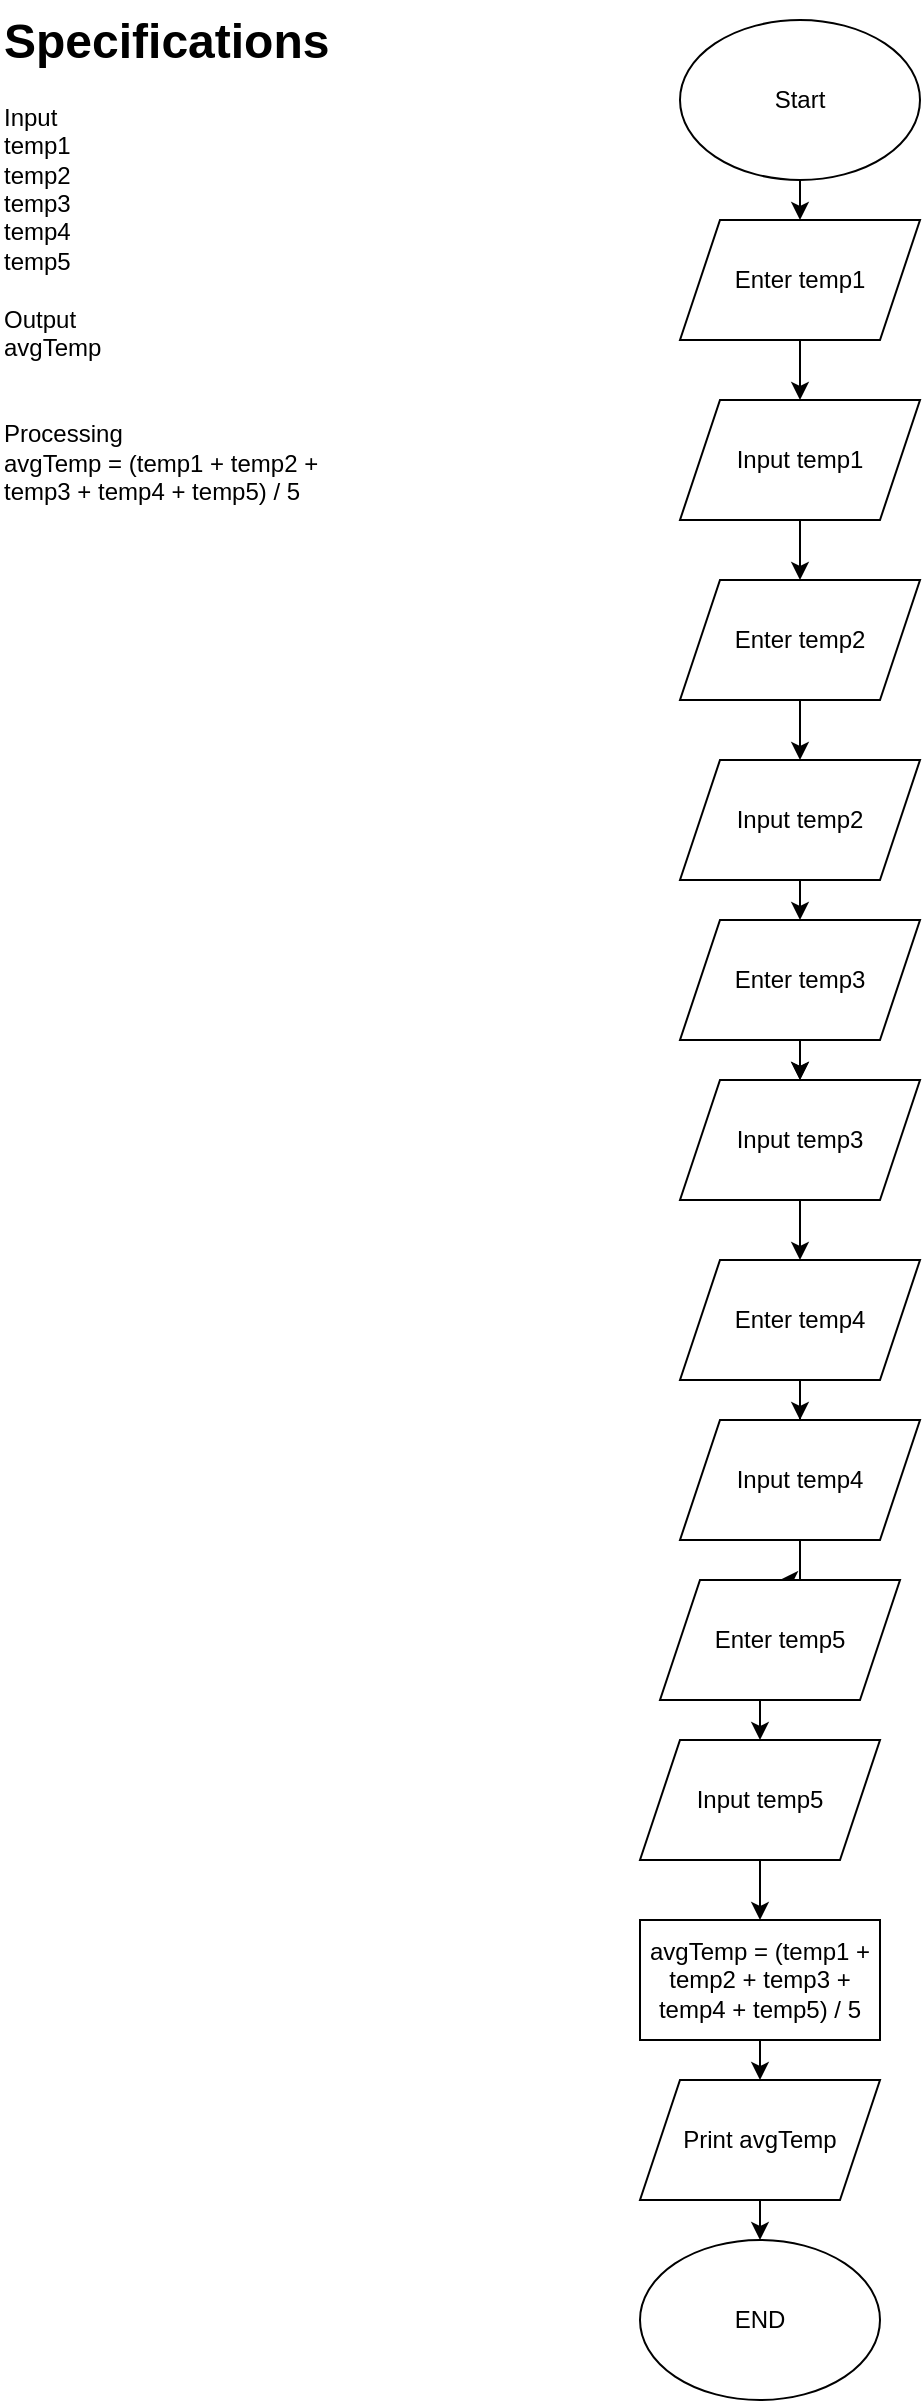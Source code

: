 <mxfile version="24.7.17" pages="10">
  <diagram name="Question2" id="AnE8G8eUU-XdKenfzzXU">
    <mxGraphModel dx="1050" dy="621" grid="1" gridSize="10" guides="1" tooltips="1" connect="1" arrows="1" fold="1" page="1" pageScale="1" pageWidth="850" pageHeight="1100" math="0" shadow="0">
      <root>
        <mxCell id="0" />
        <mxCell id="1" parent="0" />
        <mxCell id="1ZUeBbmwGA0a7XSacBO6-16" style="edgeStyle=orthogonalEdgeStyle;rounded=0;orthogonalLoop=1;jettySize=auto;html=1;exitX=0.5;exitY=1;exitDx=0;exitDy=0;entryX=0.5;entryY=0;entryDx=0;entryDy=0;" parent="1" source="1ZUeBbmwGA0a7XSacBO6-1" target="1ZUeBbmwGA0a7XSacBO6-2" edge="1">
          <mxGeometry relative="1" as="geometry" />
        </mxCell>
        <mxCell id="1ZUeBbmwGA0a7XSacBO6-1" value="Start" style="ellipse;whiteSpace=wrap;html=1;" parent="1" vertex="1">
          <mxGeometry x="340" y="10" width="120" height="80" as="geometry" />
        </mxCell>
        <mxCell id="1ZUeBbmwGA0a7XSacBO6-17" style="edgeStyle=orthogonalEdgeStyle;rounded=0;orthogonalLoop=1;jettySize=auto;html=1;exitX=0.5;exitY=1;exitDx=0;exitDy=0;entryX=0.5;entryY=0;entryDx=0;entryDy=0;" parent="1" source="1ZUeBbmwGA0a7XSacBO6-2" target="1ZUeBbmwGA0a7XSacBO6-3" edge="1">
          <mxGeometry relative="1" as="geometry" />
        </mxCell>
        <mxCell id="1ZUeBbmwGA0a7XSacBO6-2" value="Enter temp1" style="shape=parallelogram;perimeter=parallelogramPerimeter;whiteSpace=wrap;html=1;fixedSize=1;" parent="1" vertex="1">
          <mxGeometry x="340" y="110" width="120" height="60" as="geometry" />
        </mxCell>
        <mxCell id="1ZUeBbmwGA0a7XSacBO6-18" style="edgeStyle=orthogonalEdgeStyle;rounded=0;orthogonalLoop=1;jettySize=auto;html=1;exitX=0.5;exitY=1;exitDx=0;exitDy=0;entryX=0.5;entryY=0;entryDx=0;entryDy=0;" parent="1" source="1ZUeBbmwGA0a7XSacBO6-3" target="1ZUeBbmwGA0a7XSacBO6-4" edge="1">
          <mxGeometry relative="1" as="geometry" />
        </mxCell>
        <mxCell id="1ZUeBbmwGA0a7XSacBO6-3" value="Input temp1" style="shape=parallelogram;perimeter=parallelogramPerimeter;whiteSpace=wrap;html=1;fixedSize=1;" parent="1" vertex="1">
          <mxGeometry x="340" y="200" width="120" height="60" as="geometry" />
        </mxCell>
        <mxCell id="1ZUeBbmwGA0a7XSacBO6-19" style="edgeStyle=orthogonalEdgeStyle;rounded=0;orthogonalLoop=1;jettySize=auto;html=1;exitX=0.5;exitY=1;exitDx=0;exitDy=0;entryX=0.5;entryY=0;entryDx=0;entryDy=0;" parent="1" source="1ZUeBbmwGA0a7XSacBO6-4" target="1ZUeBbmwGA0a7XSacBO6-6" edge="1">
          <mxGeometry relative="1" as="geometry" />
        </mxCell>
        <mxCell id="1ZUeBbmwGA0a7XSacBO6-4" value="Enter temp2" style="shape=parallelogram;perimeter=parallelogramPerimeter;whiteSpace=wrap;html=1;fixedSize=1;" parent="1" vertex="1">
          <mxGeometry x="340" y="290" width="120" height="60" as="geometry" />
        </mxCell>
        <mxCell id="1ZUeBbmwGA0a7XSacBO6-20" style="edgeStyle=orthogonalEdgeStyle;rounded=0;orthogonalLoop=1;jettySize=auto;html=1;exitX=0.5;exitY=1;exitDx=0;exitDy=0;entryX=0.5;entryY=0;entryDx=0;entryDy=0;" parent="1" source="1ZUeBbmwGA0a7XSacBO6-6" target="1ZUeBbmwGA0a7XSacBO6-7" edge="1">
          <mxGeometry relative="1" as="geometry" />
        </mxCell>
        <mxCell id="1ZUeBbmwGA0a7XSacBO6-6" value="Input temp2" style="shape=parallelogram;perimeter=parallelogramPerimeter;whiteSpace=wrap;html=1;fixedSize=1;" parent="1" vertex="1">
          <mxGeometry x="340" y="380" width="120" height="60" as="geometry" />
        </mxCell>
        <mxCell id="1ZUeBbmwGA0a7XSacBO6-21" style="edgeStyle=orthogonalEdgeStyle;rounded=0;orthogonalLoop=1;jettySize=auto;html=1;exitX=0.5;exitY=1;exitDx=0;exitDy=0;entryX=0.5;entryY=0;entryDx=0;entryDy=0;" parent="1" source="1ZUeBbmwGA0a7XSacBO6-7" target="1ZUeBbmwGA0a7XSacBO6-8" edge="1">
          <mxGeometry relative="1" as="geometry" />
        </mxCell>
        <mxCell id="1ZUeBbmwGA0a7XSacBO6-22" style="edgeStyle=orthogonalEdgeStyle;rounded=0;orthogonalLoop=1;jettySize=auto;html=1;exitX=0.5;exitY=1;exitDx=0;exitDy=0;entryX=0.5;entryY=0;entryDx=0;entryDy=0;" parent="1" source="1ZUeBbmwGA0a7XSacBO6-7" target="1ZUeBbmwGA0a7XSacBO6-8" edge="1">
          <mxGeometry relative="1" as="geometry" />
        </mxCell>
        <mxCell id="1ZUeBbmwGA0a7XSacBO6-7" value="Enter temp3" style="shape=parallelogram;perimeter=parallelogramPerimeter;whiteSpace=wrap;html=1;fixedSize=1;" parent="1" vertex="1">
          <mxGeometry x="340" y="460" width="120" height="60" as="geometry" />
        </mxCell>
        <mxCell id="1ZUeBbmwGA0a7XSacBO6-23" style="edgeStyle=orthogonalEdgeStyle;rounded=0;orthogonalLoop=1;jettySize=auto;html=1;exitX=0.5;exitY=1;exitDx=0;exitDy=0;entryX=0.5;entryY=0;entryDx=0;entryDy=0;" parent="1" source="1ZUeBbmwGA0a7XSacBO6-8" target="1ZUeBbmwGA0a7XSacBO6-9" edge="1">
          <mxGeometry relative="1" as="geometry" />
        </mxCell>
        <mxCell id="1ZUeBbmwGA0a7XSacBO6-8" value="Input temp3&lt;span style=&quot;color: rgba(0, 0, 0, 0); font-family: monospace; font-size: 0px; text-align: start; text-wrap: nowrap;&quot;&gt;%3CmxGraphModel%3E%3Croot%3E%3CmxCell%20id%3D%220%22%2F%3E%3CmxCell%20id%3D%221%22%20parent%3D%220%22%2F%3E%3CmxCell%20id%3D%222%22%20value%3D%22Enter%20temp2%22%20style%3D%22shape%3Dparallelogram%3Bperimeter%3DparallelogramPerimeter%3BwhiteSpace%3Dwrap%3Bhtml%3D1%3BfixedSize%3D1%3B%22%20vertex%3D%221%22%20parent%3D%221%22%3E%3CmxGeometry%20x%3D%22360%22%20y%3D%22300%22%20width%3D%22120%22%20height%3D%2260%22%20as%3D%22geometry%22%2F%3E%3C%2FmxCell%3E%3C%2Froot%3E%3C%2FmxGraphModel%3E&lt;/span&gt;" style="shape=parallelogram;perimeter=parallelogramPerimeter;whiteSpace=wrap;html=1;fixedSize=1;" parent="1" vertex="1">
          <mxGeometry x="340" y="540" width="120" height="60" as="geometry" />
        </mxCell>
        <mxCell id="1ZUeBbmwGA0a7XSacBO6-24" style="edgeStyle=orthogonalEdgeStyle;rounded=0;orthogonalLoop=1;jettySize=auto;html=1;exitX=0.5;exitY=1;exitDx=0;exitDy=0;" parent="1" source="1ZUeBbmwGA0a7XSacBO6-9" target="1ZUeBbmwGA0a7XSacBO6-10" edge="1">
          <mxGeometry relative="1" as="geometry" />
        </mxCell>
        <mxCell id="1ZUeBbmwGA0a7XSacBO6-9" value="Enter temp4&lt;span style=&quot;color: rgba(0, 0, 0, 0); font-family: monospace; font-size: 0px; text-align: start; text-wrap: nowrap;&quot;&gt;%3CmxGraphModel%3E%3Croot%3E%3CmxCell%20id%3D%220%22%2F%3E%3CmxCell%20id%3D%221%22%20parent%3D%220%22%2F%3E%3CmxCell%20id%3D%222%22%20value%3D%22Enter%20temp2%22%20style%3D%22shape%3Dparallelogram%3Bperimeter%3DparallelogramPerimeter%3BwhiteSpace%3Dwrap%3Bhtml%3D1%3BfixedSize%3D1%3B%22%20vertex%3D%221%22%20parent%3D%221%22%3E%3CmxGeometry%20x%3D%22360%22%20y%3D%22300%22%20width%3D%22120%22%20height%3D%2260%22%20as%3D%22geometry%22%2F%3E%3C%2FmxCell%3E%3C%2Froot%3E%3C%2FmxGraphModel%3E&lt;/span&gt;" style="shape=parallelogram;perimeter=parallelogramPerimeter;whiteSpace=wrap;html=1;fixedSize=1;" parent="1" vertex="1">
          <mxGeometry x="340" y="630" width="120" height="60" as="geometry" />
        </mxCell>
        <mxCell id="1ZUeBbmwGA0a7XSacBO6-25" style="edgeStyle=orthogonalEdgeStyle;rounded=0;orthogonalLoop=1;jettySize=auto;html=1;exitX=0.5;exitY=1;exitDx=0;exitDy=0;" parent="1" source="1ZUeBbmwGA0a7XSacBO6-10" target="1ZUeBbmwGA0a7XSacBO6-11" edge="1">
          <mxGeometry relative="1" as="geometry" />
        </mxCell>
        <mxCell id="1ZUeBbmwGA0a7XSacBO6-10" value="Input temp4" style="shape=parallelogram;perimeter=parallelogramPerimeter;whiteSpace=wrap;html=1;fixedSize=1;" parent="1" vertex="1">
          <mxGeometry x="340" y="710" width="120" height="60" as="geometry" />
        </mxCell>
        <mxCell id="1ZUeBbmwGA0a7XSacBO6-26" style="edgeStyle=orthogonalEdgeStyle;rounded=0;orthogonalLoop=1;jettySize=auto;html=1;exitX=0.5;exitY=1;exitDx=0;exitDy=0;entryX=0.5;entryY=0;entryDx=0;entryDy=0;" parent="1" source="1ZUeBbmwGA0a7XSacBO6-11" target="1ZUeBbmwGA0a7XSacBO6-12" edge="1">
          <mxGeometry relative="1" as="geometry" />
        </mxCell>
        <mxCell id="1ZUeBbmwGA0a7XSacBO6-11" value="Enter temp5" style="shape=parallelogram;perimeter=parallelogramPerimeter;whiteSpace=wrap;html=1;fixedSize=1;" parent="1" vertex="1">
          <mxGeometry x="330" y="790" width="120" height="60" as="geometry" />
        </mxCell>
        <mxCell id="1ZUeBbmwGA0a7XSacBO6-27" style="edgeStyle=orthogonalEdgeStyle;rounded=0;orthogonalLoop=1;jettySize=auto;html=1;exitX=0.5;exitY=1;exitDx=0;exitDy=0;entryX=0.5;entryY=0;entryDx=0;entryDy=0;" parent="1" source="1ZUeBbmwGA0a7XSacBO6-12" target="1ZUeBbmwGA0a7XSacBO6-13" edge="1">
          <mxGeometry relative="1" as="geometry" />
        </mxCell>
        <mxCell id="1ZUeBbmwGA0a7XSacBO6-12" value="Input temp5" style="shape=parallelogram;perimeter=parallelogramPerimeter;whiteSpace=wrap;html=1;fixedSize=1;" parent="1" vertex="1">
          <mxGeometry x="320" y="870" width="120" height="60" as="geometry" />
        </mxCell>
        <mxCell id="1ZUeBbmwGA0a7XSacBO6-28" style="edgeStyle=orthogonalEdgeStyle;rounded=0;orthogonalLoop=1;jettySize=auto;html=1;exitX=0.5;exitY=1;exitDx=0;exitDy=0;entryX=0.5;entryY=0;entryDx=0;entryDy=0;" parent="1" source="1ZUeBbmwGA0a7XSacBO6-13" target="1ZUeBbmwGA0a7XSacBO6-14" edge="1">
          <mxGeometry relative="1" as="geometry" />
        </mxCell>
        <mxCell id="1ZUeBbmwGA0a7XSacBO6-13" value="avgTemp = (temp1 + temp2 + temp3 + temp4 + temp5) / 5" style="rounded=0;whiteSpace=wrap;html=1;" parent="1" vertex="1">
          <mxGeometry x="320" y="960" width="120" height="60" as="geometry" />
        </mxCell>
        <mxCell id="1ZUeBbmwGA0a7XSacBO6-29" style="edgeStyle=orthogonalEdgeStyle;rounded=0;orthogonalLoop=1;jettySize=auto;html=1;exitX=0.5;exitY=1;exitDx=0;exitDy=0;entryX=0.5;entryY=0;entryDx=0;entryDy=0;" parent="1" source="1ZUeBbmwGA0a7XSacBO6-14" target="1ZUeBbmwGA0a7XSacBO6-15" edge="1">
          <mxGeometry relative="1" as="geometry" />
        </mxCell>
        <mxCell id="1ZUeBbmwGA0a7XSacBO6-14" value="Print avgTemp" style="shape=parallelogram;perimeter=parallelogramPerimeter;whiteSpace=wrap;html=1;fixedSize=1;" parent="1" vertex="1">
          <mxGeometry x="320" y="1040" width="120" height="60" as="geometry" />
        </mxCell>
        <mxCell id="1ZUeBbmwGA0a7XSacBO6-15" value="END" style="ellipse;whiteSpace=wrap;html=1;" parent="1" vertex="1">
          <mxGeometry x="320" y="1120" width="120" height="80" as="geometry" />
        </mxCell>
        <mxCell id="rZqnfLWN_-1psG4paxYd-1" value="&lt;h1 style=&quot;margin-top: 0px;&quot;&gt;Specifications&lt;/h1&gt;&lt;div&gt;Input&lt;/div&gt;&lt;div&gt;temp1&lt;/div&gt;&lt;div&gt;temp2&lt;/div&gt;&lt;div&gt;temp3&lt;/div&gt;&lt;div&gt;temp4&lt;/div&gt;&lt;div&gt;temp5&lt;/div&gt;&lt;div&gt;&lt;br&gt;&lt;/div&gt;&lt;div&gt;Output&lt;/div&gt;&lt;div&gt;avgTemp&lt;/div&gt;&lt;div&gt;&lt;br&gt;&lt;/div&gt;&lt;div&gt;&lt;br&gt;&lt;/div&gt;&lt;div&gt;Processing&lt;br&gt;avgTemp = (temp1 + temp2 + temp3 + temp4 + temp5) / 5&lt;/div&gt;" style="text;html=1;whiteSpace=wrap;overflow=hidden;rounded=0;" vertex="1" parent="1">
          <mxGeometry width="180" height="320" as="geometry" />
        </mxCell>
      </root>
    </mxGraphModel>
  </diagram>
  <diagram id="xqRl28BP_VLj-9xdfFwU" name="Question3">
    <mxGraphModel dx="1050" dy="621" grid="1" gridSize="10" guides="1" tooltips="1" connect="1" arrows="1" fold="1" page="1" pageScale="1" pageWidth="850" pageHeight="1100" math="0" shadow="0">
      <root>
        <mxCell id="0" />
        <mxCell id="1" parent="0" />
        <mxCell id="GYdJrJmw5ONlGdl-YScG-1" value="&lt;h1 style=&quot;margin-top: 0px;&quot;&gt;Specifications&lt;/h1&gt;&lt;div&gt;&lt;br&gt;&lt;/div&gt;&lt;div&gt;Input&lt;/div&gt;&lt;div&gt;length&lt;/div&gt;&lt;div&gt;&lt;br&gt;&lt;/div&gt;&lt;div&gt;Output&lt;/div&gt;&lt;div&gt;perimeter&lt;/div&gt;&lt;div&gt;&lt;br&gt;&lt;/div&gt;&lt;div&gt;Processing&lt;br&gt;perimeter = length * 4&lt;/div&gt;" style="text;html=1;whiteSpace=wrap;overflow=hidden;rounded=0;" vertex="1" parent="1">
          <mxGeometry width="180" height="440" as="geometry" />
        </mxCell>
        <mxCell id="GYdJrJmw5ONlGdl-YScG-5" value="" style="edgeStyle=orthogonalEdgeStyle;rounded=0;orthogonalLoop=1;jettySize=auto;html=1;" edge="1" parent="1" source="GYdJrJmw5ONlGdl-YScG-2" target="GYdJrJmw5ONlGdl-YScG-3">
          <mxGeometry relative="1" as="geometry" />
        </mxCell>
        <mxCell id="GYdJrJmw5ONlGdl-YScG-2" value="Start" style="ellipse;whiteSpace=wrap;html=1;" vertex="1" parent="1">
          <mxGeometry x="365" y="20" width="120" height="80" as="geometry" />
        </mxCell>
        <mxCell id="GYdJrJmw5ONlGdl-YScG-6" value="" style="edgeStyle=orthogonalEdgeStyle;rounded=0;orthogonalLoop=1;jettySize=auto;html=1;" edge="1" parent="1" source="GYdJrJmw5ONlGdl-YScG-3" target="GYdJrJmw5ONlGdl-YScG-4">
          <mxGeometry relative="1" as="geometry" />
        </mxCell>
        <mxCell id="GYdJrJmw5ONlGdl-YScG-3" value="Enter length" style="shape=parallelogram;perimeter=parallelogramPerimeter;whiteSpace=wrap;html=1;fixedSize=1;" vertex="1" parent="1">
          <mxGeometry x="365" y="130" width="120" height="60" as="geometry" />
        </mxCell>
        <mxCell id="GYdJrJmw5ONlGdl-YScG-8" value="" style="edgeStyle=orthogonalEdgeStyle;rounded=0;orthogonalLoop=1;jettySize=auto;html=1;" edge="1" parent="1" source="GYdJrJmw5ONlGdl-YScG-4" target="GYdJrJmw5ONlGdl-YScG-7">
          <mxGeometry relative="1" as="geometry" />
        </mxCell>
        <mxCell id="GYdJrJmw5ONlGdl-YScG-4" value="Input length" style="shape=parallelogram;perimeter=parallelogramPerimeter;whiteSpace=wrap;html=1;fixedSize=1;" vertex="1" parent="1">
          <mxGeometry x="365" y="230" width="120" height="60" as="geometry" />
        </mxCell>
        <mxCell id="GYdJrJmw5ONlGdl-YScG-10" value="" style="edgeStyle=orthogonalEdgeStyle;rounded=0;orthogonalLoop=1;jettySize=auto;html=1;" edge="1" parent="1" source="GYdJrJmw5ONlGdl-YScG-7" target="GYdJrJmw5ONlGdl-YScG-9">
          <mxGeometry relative="1" as="geometry" />
        </mxCell>
        <mxCell id="GYdJrJmw5ONlGdl-YScG-7" value="perimeter = length * 4" style="whiteSpace=wrap;html=1;" vertex="1" parent="1">
          <mxGeometry x="365" y="370" width="120" height="60" as="geometry" />
        </mxCell>
        <mxCell id="GYdJrJmw5ONlGdl-YScG-12" value="" style="edgeStyle=orthogonalEdgeStyle;rounded=0;orthogonalLoop=1;jettySize=auto;html=1;" edge="1" parent="1" source="GYdJrJmw5ONlGdl-YScG-9" target="GYdJrJmw5ONlGdl-YScG-11">
          <mxGeometry relative="1" as="geometry" />
        </mxCell>
        <mxCell id="GYdJrJmw5ONlGdl-YScG-9" value="print perimeter" style="shape=parallelogram;perimeter=parallelogramPerimeter;whiteSpace=wrap;html=1;fixedSize=1;" vertex="1" parent="1">
          <mxGeometry x="365" y="510" width="120" height="60" as="geometry" />
        </mxCell>
        <mxCell id="GYdJrJmw5ONlGdl-YScG-11" value="Ened" style="ellipse;whiteSpace=wrap;html=1;" vertex="1" parent="1">
          <mxGeometry x="385" y="640" width="80" height="80" as="geometry" />
        </mxCell>
      </root>
    </mxGraphModel>
  </diagram>
  <diagram id="A_J3nL0SBQJneslbPo52" name="Question4">
    <mxGraphModel dx="1050" dy="621" grid="1" gridSize="10" guides="1" tooltips="1" connect="1" arrows="1" fold="1" page="1" pageScale="1" pageWidth="850" pageHeight="1100" math="0" shadow="0">
      <root>
        <mxCell id="0" />
        <mxCell id="1" parent="0" />
        <mxCell id="J_j_11aGCkCb3VDNEcLE-1" value="&lt;h1 style=&quot;margin-top: 0px;&quot;&gt;Specifications&lt;/h1&gt;&lt;div&gt;&lt;br&gt;&lt;/div&gt;&lt;div&gt;Input&lt;/div&gt;&lt;div&gt;length&lt;/div&gt;&lt;div&gt;width&lt;/div&gt;&lt;div&gt;&lt;br&gt;&lt;/div&gt;&lt;div&gt;Output&lt;/div&gt;&lt;div&gt;area&lt;/div&gt;&lt;div&gt;&lt;br&gt;&lt;/div&gt;&lt;div&gt;Processing&lt;/div&gt;&lt;div&gt;area = length * width&lt;/div&gt;" style="text;html=1;whiteSpace=wrap;overflow=hidden;rounded=0;" vertex="1" parent="1">
          <mxGeometry width="180" height="270" as="geometry" />
        </mxCell>
        <mxCell id="J_j_11aGCkCb3VDNEcLE-5" value="" style="edgeStyle=orthogonalEdgeStyle;rounded=0;orthogonalLoop=1;jettySize=auto;html=1;" edge="1" parent="1" source="J_j_11aGCkCb3VDNEcLE-3" target="J_j_11aGCkCb3VDNEcLE-4">
          <mxGeometry relative="1" as="geometry" />
        </mxCell>
        <mxCell id="J_j_11aGCkCb3VDNEcLE-3" value="Start" style="ellipse;whiteSpace=wrap;html=1;" vertex="1" parent="1">
          <mxGeometry x="365" width="120" height="80" as="geometry" />
        </mxCell>
        <mxCell id="J_j_11aGCkCb3VDNEcLE-7" value="" style="edgeStyle=orthogonalEdgeStyle;rounded=0;orthogonalLoop=1;jettySize=auto;html=1;" edge="1" parent="1" source="J_j_11aGCkCb3VDNEcLE-4" target="J_j_11aGCkCb3VDNEcLE-6">
          <mxGeometry relative="1" as="geometry" />
        </mxCell>
        <mxCell id="J_j_11aGCkCb3VDNEcLE-4" value="Enter length" style="shape=parallelogram;perimeter=parallelogramPerimeter;whiteSpace=wrap;html=1;fixedSize=1;" vertex="1" parent="1">
          <mxGeometry x="365" y="170" width="120" height="60" as="geometry" />
        </mxCell>
        <mxCell id="J_j_11aGCkCb3VDNEcLE-9" value="" style="edgeStyle=orthogonalEdgeStyle;rounded=0;orthogonalLoop=1;jettySize=auto;html=1;" edge="1" parent="1" source="J_j_11aGCkCb3VDNEcLE-6" target="J_j_11aGCkCb3VDNEcLE-8">
          <mxGeometry relative="1" as="geometry" />
        </mxCell>
        <mxCell id="J_j_11aGCkCb3VDNEcLE-6" value="Input length" style="shape=parallelogram;perimeter=parallelogramPerimeter;whiteSpace=wrap;html=1;fixedSize=1;" vertex="1" parent="1">
          <mxGeometry x="365" y="310" width="120" height="60" as="geometry" />
        </mxCell>
        <mxCell id="J_j_11aGCkCb3VDNEcLE-11" value="" style="edgeStyle=orthogonalEdgeStyle;rounded=0;orthogonalLoop=1;jettySize=auto;html=1;" edge="1" parent="1" source="J_j_11aGCkCb3VDNEcLE-8" target="J_j_11aGCkCb3VDNEcLE-10">
          <mxGeometry relative="1" as="geometry" />
        </mxCell>
        <mxCell id="J_j_11aGCkCb3VDNEcLE-8" value="Enter width" style="shape=parallelogram;perimeter=parallelogramPerimeter;whiteSpace=wrap;html=1;fixedSize=1;" vertex="1" parent="1">
          <mxGeometry x="365" y="450" width="120" height="60" as="geometry" />
        </mxCell>
        <mxCell id="J_j_11aGCkCb3VDNEcLE-13" value="" style="edgeStyle=orthogonalEdgeStyle;rounded=0;orthogonalLoop=1;jettySize=auto;html=1;" edge="1" parent="1" source="J_j_11aGCkCb3VDNEcLE-10">
          <mxGeometry relative="1" as="geometry">
            <mxPoint x="425" y="730" as="targetPoint" />
          </mxGeometry>
        </mxCell>
        <mxCell id="J_j_11aGCkCb3VDNEcLE-10" value="Input width" style="shape=parallelogram;perimeter=parallelogramPerimeter;whiteSpace=wrap;html=1;fixedSize=1;" vertex="1" parent="1">
          <mxGeometry x="365" y="590" width="120" height="60" as="geometry" />
        </mxCell>
        <mxCell id="J_j_11aGCkCb3VDNEcLE-18" value="" style="edgeStyle=orthogonalEdgeStyle;rounded=0;orthogonalLoop=1;jettySize=auto;html=1;" edge="1" parent="1" source="J_j_11aGCkCb3VDNEcLE-16" target="J_j_11aGCkCb3VDNEcLE-17">
          <mxGeometry relative="1" as="geometry" />
        </mxCell>
        <mxCell id="J_j_11aGCkCb3VDNEcLE-20" style="edgeStyle=orthogonalEdgeStyle;rounded=0;orthogonalLoop=1;jettySize=auto;html=1;exitX=0.5;exitY=1;exitDx=0;exitDy=0;entryX=0.5;entryY=0;entryDx=0;entryDy=0;" edge="1" parent="1" source="J_j_11aGCkCb3VDNEcLE-16" target="J_j_11aGCkCb3VDNEcLE-19">
          <mxGeometry relative="1" as="geometry" />
        </mxCell>
        <mxCell id="J_j_11aGCkCb3VDNEcLE-16" value="area = length * width" style="rounded=0;whiteSpace=wrap;html=1;" vertex="1" parent="1">
          <mxGeometry x="365" y="730" width="120" height="60" as="geometry" />
        </mxCell>
        <mxCell id="J_j_11aGCkCb3VDNEcLE-17" value="End" style="ellipse;whiteSpace=wrap;html=1;" vertex="1" parent="1">
          <mxGeometry x="365" y="950" width="120" height="80" as="geometry" />
        </mxCell>
        <mxCell id="J_j_11aGCkCb3VDNEcLE-21" style="edgeStyle=orthogonalEdgeStyle;rounded=0;orthogonalLoop=1;jettySize=auto;html=1;exitX=0.5;exitY=1;exitDx=0;exitDy=0;entryX=0.5;entryY=0;entryDx=0;entryDy=0;" edge="1" parent="1" source="J_j_11aGCkCb3VDNEcLE-19" target="J_j_11aGCkCb3VDNEcLE-17">
          <mxGeometry relative="1" as="geometry" />
        </mxCell>
        <mxCell id="J_j_11aGCkCb3VDNEcLE-19" value="Print area" style="rounded=0;whiteSpace=wrap;html=1;" vertex="1" parent="1">
          <mxGeometry x="365" y="840" width="120" height="60" as="geometry" />
        </mxCell>
      </root>
    </mxGraphModel>
  </diagram>
  <diagram id="C8DNkLA0CwUfF9w2V8lJ" name="Question5">
    <mxGraphModel dx="1050" dy="621" grid="1" gridSize="10" guides="1" tooltips="1" connect="1" arrows="1" fold="1" page="1" pageScale="1" pageWidth="850" pageHeight="1100" math="0" shadow="0">
      <root>
        <mxCell id="0" />
        <mxCell id="1" parent="0" />
        <mxCell id="Rb9PKgh6zNUinCH25YNq-1" value="&lt;h1 style=&quot;margin-top: 0px;&quot;&gt;Specifications&lt;/h1&gt;&lt;div&gt;&lt;br&gt;&lt;/div&gt;&lt;div&gt;Inputs&lt;br&gt;hours&lt;/div&gt;&lt;div&gt;&lt;br&gt;&lt;/div&gt;&lt;div&gt;Output&lt;/div&gt;&lt;div&gt;calories&lt;/div&gt;&lt;div&gt;&lt;br&gt;&lt;/div&gt;&lt;div&gt;Processing&lt;/div&gt;&lt;div&gt;calories = hours * 350&lt;/div&gt;" style="text;html=1;whiteSpace=wrap;overflow=hidden;rounded=0;" vertex="1" parent="1">
          <mxGeometry width="180" height="340" as="geometry" />
        </mxCell>
        <mxCell id="Rb9PKgh6zNUinCH25YNq-4" value="" style="edgeStyle=orthogonalEdgeStyle;rounded=0;orthogonalLoop=1;jettySize=auto;html=1;" edge="1" parent="1" source="Rb9PKgh6zNUinCH25YNq-2" target="Rb9PKgh6zNUinCH25YNq-3">
          <mxGeometry relative="1" as="geometry" />
        </mxCell>
        <mxCell id="Rb9PKgh6zNUinCH25YNq-2" value="Start" style="ellipse;whiteSpace=wrap;html=1;" vertex="1" parent="1">
          <mxGeometry x="365" width="120" height="80" as="geometry" />
        </mxCell>
        <mxCell id="Rb9PKgh6zNUinCH25YNq-6" value="" style="edgeStyle=orthogonalEdgeStyle;rounded=0;orthogonalLoop=1;jettySize=auto;html=1;" edge="1" parent="1" source="Rb9PKgh6zNUinCH25YNq-3" target="Rb9PKgh6zNUinCH25YNq-5">
          <mxGeometry relative="1" as="geometry" />
        </mxCell>
        <mxCell id="Rb9PKgh6zNUinCH25YNq-3" value="Enter hours" style="shape=parallelogram;perimeter=parallelogramPerimeter;whiteSpace=wrap;html=1;fixedSize=1;" vertex="1" parent="1">
          <mxGeometry x="365" y="170" width="120" height="60" as="geometry" />
        </mxCell>
        <mxCell id="Rb9PKgh6zNUinCH25YNq-8" value="" style="edgeStyle=orthogonalEdgeStyle;rounded=0;orthogonalLoop=1;jettySize=auto;html=1;" edge="1" parent="1" source="Rb9PKgh6zNUinCH25YNq-5" target="Rb9PKgh6zNUinCH25YNq-7">
          <mxGeometry relative="1" as="geometry" />
        </mxCell>
        <mxCell id="Rb9PKgh6zNUinCH25YNq-5" value="Input hours" style="shape=parallelogram;perimeter=parallelogramPerimeter;whiteSpace=wrap;html=1;fixedSize=1;" vertex="1" parent="1">
          <mxGeometry x="365" y="310" width="120" height="60" as="geometry" />
        </mxCell>
        <mxCell id="Rb9PKgh6zNUinCH25YNq-10" value="" style="edgeStyle=orthogonalEdgeStyle;rounded=0;orthogonalLoop=1;jettySize=auto;html=1;" edge="1" parent="1" source="Rb9PKgh6zNUinCH25YNq-7" target="Rb9PKgh6zNUinCH25YNq-9">
          <mxGeometry relative="1" as="geometry" />
        </mxCell>
        <mxCell id="Rb9PKgh6zNUinCH25YNq-7" value="calories = hours * 350" style="whiteSpace=wrap;html=1;" vertex="1" parent="1">
          <mxGeometry x="365" y="450" width="120" height="60" as="geometry" />
        </mxCell>
        <mxCell id="Rb9PKgh6zNUinCH25YNq-12" value="" style="edgeStyle=orthogonalEdgeStyle;rounded=0;orthogonalLoop=1;jettySize=auto;html=1;" edge="1" parent="1" source="Rb9PKgh6zNUinCH25YNq-9" target="Rb9PKgh6zNUinCH25YNq-11">
          <mxGeometry relative="1" as="geometry" />
        </mxCell>
        <mxCell id="Rb9PKgh6zNUinCH25YNq-9" value="Display calories" style="whiteSpace=wrap;html=1;" vertex="1" parent="1">
          <mxGeometry x="365" y="590" width="120" height="60" as="geometry" />
        </mxCell>
        <mxCell id="Rb9PKgh6zNUinCH25YNq-11" value="End" style="ellipse;whiteSpace=wrap;html=1;" vertex="1" parent="1">
          <mxGeometry x="365" y="720" width="120" height="80" as="geometry" />
        </mxCell>
      </root>
    </mxGraphModel>
  </diagram>
  <diagram id="pr7SQZbW709hq_XlOVPP" name="Question6">
    <mxGraphModel dx="1050" dy="621" grid="1" gridSize="10" guides="1" tooltips="1" connect="1" arrows="1" fold="1" page="1" pageScale="1" pageWidth="850" pageHeight="1100" math="0" shadow="0">
      <root>
        <mxCell id="0" />
        <mxCell id="1" parent="0" />
        <mxCell id="fPiB25N_Uv9yYRan34zL-1" value="&lt;h1 style=&quot;margin-top: 0px;&quot;&gt;Specifications&lt;/h1&gt;&lt;div&gt;&lt;br&gt;&lt;/div&gt;&lt;div&gt;Input&lt;br&gt;wage&lt;/div&gt;&lt;div&gt;hours&lt;/div&gt;&lt;div&gt;&lt;br&gt;&lt;/div&gt;&lt;div&gt;&lt;br&gt;&lt;/div&gt;&lt;div&gt;Output&lt;/div&gt;&lt;div&gt;pay&lt;/div&gt;&lt;div&gt;&lt;br&gt;&lt;/div&gt;&lt;div&gt;Processing&lt;/div&gt;&lt;div&gt;pay = wage * hours&lt;/div&gt;" style="text;html=1;whiteSpace=wrap;overflow=hidden;rounded=0;" vertex="1" parent="1">
          <mxGeometry width="180" height="420" as="geometry" />
        </mxCell>
        <mxCell id="fPiB25N_Uv9yYRan34zL-4" value="" style="edgeStyle=orthogonalEdgeStyle;rounded=0;orthogonalLoop=1;jettySize=auto;html=1;" edge="1" parent="1" source="fPiB25N_Uv9yYRan34zL-2" target="fPiB25N_Uv9yYRan34zL-3">
          <mxGeometry relative="1" as="geometry" />
        </mxCell>
        <mxCell id="fPiB25N_Uv9yYRan34zL-2" value="Start" style="ellipse;whiteSpace=wrap;html=1;" vertex="1" parent="1">
          <mxGeometry x="365" y="10" width="120" height="80" as="geometry" />
        </mxCell>
        <mxCell id="fPiB25N_Uv9yYRan34zL-6" value="" style="edgeStyle=orthogonalEdgeStyle;rounded=0;orthogonalLoop=1;jettySize=auto;html=1;" edge="1" parent="1" source="fPiB25N_Uv9yYRan34zL-3" target="fPiB25N_Uv9yYRan34zL-5">
          <mxGeometry relative="1" as="geometry" />
        </mxCell>
        <mxCell id="fPiB25N_Uv9yYRan34zL-3" value="Enter wage" style="shape=parallelogram;perimeter=parallelogramPerimeter;whiteSpace=wrap;html=1;fixedSize=1;" vertex="1" parent="1">
          <mxGeometry x="365" y="180" width="120" height="60" as="geometry" />
        </mxCell>
        <mxCell id="fPiB25N_Uv9yYRan34zL-8" value="" style="edgeStyle=orthogonalEdgeStyle;rounded=0;orthogonalLoop=1;jettySize=auto;html=1;" edge="1" parent="1" source="fPiB25N_Uv9yYRan34zL-5" target="fPiB25N_Uv9yYRan34zL-7">
          <mxGeometry relative="1" as="geometry" />
        </mxCell>
        <mxCell id="fPiB25N_Uv9yYRan34zL-5" value="Input wage" style="shape=parallelogram;perimeter=parallelogramPerimeter;whiteSpace=wrap;html=1;fixedSize=1;" vertex="1" parent="1">
          <mxGeometry x="365" y="320" width="120" height="60" as="geometry" />
        </mxCell>
        <mxCell id="fPiB25N_Uv9yYRan34zL-10" value="" style="edgeStyle=orthogonalEdgeStyle;rounded=0;orthogonalLoop=1;jettySize=auto;html=1;" edge="1" parent="1" source="fPiB25N_Uv9yYRan34zL-7" target="fPiB25N_Uv9yYRan34zL-9">
          <mxGeometry relative="1" as="geometry" />
        </mxCell>
        <mxCell id="fPiB25N_Uv9yYRan34zL-7" value="Enter hours" style="shape=parallelogram;perimeter=parallelogramPerimeter;whiteSpace=wrap;html=1;fixedSize=1;" vertex="1" parent="1">
          <mxGeometry x="365" y="460" width="120" height="60" as="geometry" />
        </mxCell>
        <mxCell id="fPiB25N_Uv9yYRan34zL-12" value="" style="edgeStyle=orthogonalEdgeStyle;rounded=0;orthogonalLoop=1;jettySize=auto;html=1;" edge="1" parent="1" source="fPiB25N_Uv9yYRan34zL-9" target="fPiB25N_Uv9yYRan34zL-11">
          <mxGeometry relative="1" as="geometry" />
        </mxCell>
        <mxCell id="fPiB25N_Uv9yYRan34zL-9" value="Input hours" style="shape=parallelogram;perimeter=parallelogramPerimeter;whiteSpace=wrap;html=1;fixedSize=1;" vertex="1" parent="1">
          <mxGeometry x="365" y="600" width="120" height="60" as="geometry" />
        </mxCell>
        <mxCell id="fPiB25N_Uv9yYRan34zL-14" value="" style="edgeStyle=orthogonalEdgeStyle;rounded=0;orthogonalLoop=1;jettySize=auto;html=1;" edge="1" parent="1" source="fPiB25N_Uv9yYRan34zL-11" target="fPiB25N_Uv9yYRan34zL-13">
          <mxGeometry relative="1" as="geometry" />
        </mxCell>
        <mxCell id="fPiB25N_Uv9yYRan34zL-11" value="pay = wage * hours" style="whiteSpace=wrap;html=1;" vertex="1" parent="1">
          <mxGeometry x="365" y="740" width="120" height="60" as="geometry" />
        </mxCell>
        <mxCell id="fPiB25N_Uv9yYRan34zL-16" value="" style="edgeStyle=orthogonalEdgeStyle;rounded=0;orthogonalLoop=1;jettySize=auto;html=1;" edge="1" parent="1" source="fPiB25N_Uv9yYRan34zL-13" target="fPiB25N_Uv9yYRan34zL-15">
          <mxGeometry relative="1" as="geometry" />
        </mxCell>
        <mxCell id="fPiB25N_Uv9yYRan34zL-13" value="Display pay" style="whiteSpace=wrap;html=1;" vertex="1" parent="1">
          <mxGeometry x="365" y="880" width="120" height="60" as="geometry" />
        </mxCell>
        <mxCell id="fPiB25N_Uv9yYRan34zL-15" value="End" style="ellipse;whiteSpace=wrap;html=1;" vertex="1" parent="1">
          <mxGeometry x="385" y="1010" width="80" height="80" as="geometry" />
        </mxCell>
      </root>
    </mxGraphModel>
  </diagram>
  <diagram id="jfwm6yyyHNyflnY-Xaof" name="Question7">
    <mxGraphModel dx="1050" dy="621" grid="1" gridSize="10" guides="1" tooltips="1" connect="1" arrows="1" fold="1" page="1" pageScale="1" pageWidth="850" pageHeight="1100" math="0" shadow="0">
      <root>
        <mxCell id="0" />
        <mxCell id="1" parent="0" />
        <mxCell id="RDfsgSNnrC5oJ63dCQ8m-1" value="&lt;h1 style=&quot;margin-top: 0px;&quot;&gt;Specifications&lt;/h1&gt;&lt;div&gt;&lt;br&gt;&lt;/div&gt;&lt;div&gt;Input&lt;/div&gt;&lt;div&gt;Loss&lt;/div&gt;&lt;div&gt;&lt;br&gt;&lt;/div&gt;&lt;div&gt;Output&lt;/div&gt;&lt;div&gt;total&lt;/div&gt;&lt;div&gt;&lt;br&gt;&lt;/div&gt;&lt;div&gt;Processing&lt;/div&gt;&lt;div&gt;total = went - Loss&lt;/div&gt;&lt;div&gt;&lt;br&gt;&lt;/div&gt;&lt;div&gt;&lt;br&gt;&lt;/div&gt;&lt;div&gt;Initlization&lt;/div&gt;&lt;div&gt;went = 500&lt;/div&gt;" style="text;html=1;whiteSpace=wrap;overflow=hidden;rounded=0;" vertex="1" parent="1">
          <mxGeometry width="180" height="240" as="geometry" />
        </mxCell>
        <mxCell id="RDfsgSNnrC5oJ63dCQ8m-4" value="" style="edgeStyle=orthogonalEdgeStyle;rounded=0;orthogonalLoop=1;jettySize=auto;html=1;" edge="1" parent="1" source="RDfsgSNnrC5oJ63dCQ8m-2" target="RDfsgSNnrC5oJ63dCQ8m-3">
          <mxGeometry relative="1" as="geometry" />
        </mxCell>
        <mxCell id="RDfsgSNnrC5oJ63dCQ8m-2" value="Start" style="ellipse;whiteSpace=wrap;html=1;" vertex="1" parent="1">
          <mxGeometry x="365" width="120" height="80" as="geometry" />
        </mxCell>
        <mxCell id="RDfsgSNnrC5oJ63dCQ8m-6" value="" style="edgeStyle=orthogonalEdgeStyle;rounded=0;orthogonalLoop=1;jettySize=auto;html=1;" edge="1" parent="1" source="RDfsgSNnrC5oJ63dCQ8m-3" target="RDfsgSNnrC5oJ63dCQ8m-5">
          <mxGeometry relative="1" as="geometry" />
        </mxCell>
        <mxCell id="RDfsgSNnrC5oJ63dCQ8m-3" value="Enter Loss" style="shape=parallelogram;perimeter=parallelogramPerimeter;whiteSpace=wrap;html=1;fixedSize=1;" vertex="1" parent="1">
          <mxGeometry x="365" y="200" width="120" height="60" as="geometry" />
        </mxCell>
        <mxCell id="RDfsgSNnrC5oJ63dCQ8m-8" value="" style="edgeStyle=orthogonalEdgeStyle;rounded=0;orthogonalLoop=1;jettySize=auto;html=1;" edge="1" parent="1" source="RDfsgSNnrC5oJ63dCQ8m-5" target="RDfsgSNnrC5oJ63dCQ8m-7">
          <mxGeometry relative="1" as="geometry" />
        </mxCell>
        <mxCell id="RDfsgSNnrC5oJ63dCQ8m-5" value="Input Loss" style="shape=parallelogram;perimeter=parallelogramPerimeter;whiteSpace=wrap;html=1;fixedSize=1;" vertex="1" parent="1">
          <mxGeometry x="365" y="310" width="120" height="60" as="geometry" />
        </mxCell>
        <mxCell id="RDfsgSNnrC5oJ63dCQ8m-15" value="" style="edgeStyle=orthogonalEdgeStyle;rounded=0;orthogonalLoop=1;jettySize=auto;html=1;" edge="1" parent="1" source="RDfsgSNnrC5oJ63dCQ8m-7" target="RDfsgSNnrC5oJ63dCQ8m-14">
          <mxGeometry relative="1" as="geometry" />
        </mxCell>
        <mxCell id="RDfsgSNnrC5oJ63dCQ8m-7" value="total = went - Loss" style="whiteSpace=wrap;html=1;" vertex="1" parent="1">
          <mxGeometry x="365" y="450" width="120" height="60" as="geometry" />
        </mxCell>
        <mxCell id="RDfsgSNnrC5oJ63dCQ8m-11" style="edgeStyle=orthogonalEdgeStyle;rounded=0;orthogonalLoop=1;jettySize=auto;html=1;exitX=0.5;exitY=1;exitDx=0;exitDy=0;entryX=0.5;entryY=0;entryDx=0;entryDy=0;" edge="1" parent="1" source="RDfsgSNnrC5oJ63dCQ8m-9" target="RDfsgSNnrC5oJ63dCQ8m-10">
          <mxGeometry relative="1" as="geometry" />
        </mxCell>
        <mxCell id="RDfsgSNnrC5oJ63dCQ8m-9" value="Start" style="ellipse;whiteSpace=wrap;html=1;" vertex="1" parent="1">
          <mxGeometry x="365" width="120" height="80" as="geometry" />
        </mxCell>
        <mxCell id="RDfsgSNnrC5oJ63dCQ8m-12" style="edgeStyle=orthogonalEdgeStyle;rounded=0;orthogonalLoop=1;jettySize=auto;html=1;exitX=0.5;exitY=1;exitDx=0;exitDy=0;entryX=0.5;entryY=0;entryDx=0;entryDy=0;" edge="1" parent="1" source="RDfsgSNnrC5oJ63dCQ8m-10" target="RDfsgSNnrC5oJ63dCQ8m-3">
          <mxGeometry relative="1" as="geometry" />
        </mxCell>
        <mxCell id="RDfsgSNnrC5oJ63dCQ8m-10" value="went = 500" style="whiteSpace=wrap;html=1;" vertex="1" parent="1">
          <mxGeometry x="365" y="100" width="120" height="60" as="geometry" />
        </mxCell>
        <mxCell id="RDfsgSNnrC5oJ63dCQ8m-13" value="End" style="ellipse;whiteSpace=wrap;html=1;" vertex="1" parent="1">
          <mxGeometry x="365" y="690" width="120" height="80" as="geometry" />
        </mxCell>
        <mxCell id="RDfsgSNnrC5oJ63dCQ8m-16" style="edgeStyle=orthogonalEdgeStyle;rounded=0;orthogonalLoop=1;jettySize=auto;html=1;exitX=0.5;exitY=1;exitDx=0;exitDy=0;entryX=0.5;entryY=0;entryDx=0;entryDy=0;" edge="1" parent="1" source="RDfsgSNnrC5oJ63dCQ8m-14" target="RDfsgSNnrC5oJ63dCQ8m-13">
          <mxGeometry relative="1" as="geometry" />
        </mxCell>
        <mxCell id="RDfsgSNnrC5oJ63dCQ8m-14" value="Display total" style="whiteSpace=wrap;html=1;" vertex="1" parent="1">
          <mxGeometry x="365" y="590" width="120" height="60" as="geometry" />
        </mxCell>
      </root>
    </mxGraphModel>
  </diagram>
  <diagram id="iiqqNswQJ3R8Vt_Qu1rf" name="Quesiton8">
    <mxGraphModel dx="1050" dy="621" grid="1" gridSize="10" guides="1" tooltips="1" connect="1" arrows="1" fold="1" page="1" pageScale="1" pageWidth="850" pageHeight="1100" math="0" shadow="0">
      <root>
        <mxCell id="0" />
        <mxCell id="1" parent="0" />
        <mxCell id="axoeh4fk7pcvYLVCX3F8-1" value="&lt;h1 style=&quot;margin-top: 0px;&quot;&gt;Specifications&lt;/h1&gt;&lt;div&gt;&lt;br&gt;&lt;/div&gt;&lt;div&gt;Input&lt;/div&gt;&lt;div&gt;wage&lt;/div&gt;&lt;div&gt;&lt;br&gt;&lt;/div&gt;&lt;div&gt;Output&lt;/div&gt;&lt;div&gt;newPay&lt;/div&gt;&lt;div&gt;&lt;br&gt;&lt;/div&gt;&lt;div&gt;Initlization&lt;/div&gt;&lt;div&gt;raise = 0.25&lt;/div&gt;&lt;div&gt;&lt;br&gt;&lt;/div&gt;&lt;div&gt;Processing&lt;/div&gt;&lt;div&gt;newPay = raise + wage&lt;/div&gt;" style="text;html=1;whiteSpace=wrap;overflow=hidden;rounded=0;" vertex="1" parent="1">
          <mxGeometry width="180" height="280" as="geometry" />
        </mxCell>
        <mxCell id="axoeh4fk7pcvYLVCX3F8-4" value="" style="edgeStyle=orthogonalEdgeStyle;rounded=0;orthogonalLoop=1;jettySize=auto;html=1;" edge="1" parent="1" source="axoeh4fk7pcvYLVCX3F8-2" target="axoeh4fk7pcvYLVCX3F8-3">
          <mxGeometry relative="1" as="geometry" />
        </mxCell>
        <mxCell id="axoeh4fk7pcvYLVCX3F8-2" value="Start" style="ellipse;whiteSpace=wrap;html=1;" vertex="1" parent="1">
          <mxGeometry x="370" width="120" height="80" as="geometry" />
        </mxCell>
        <mxCell id="axoeh4fk7pcvYLVCX3F8-6" value="" style="edgeStyle=orthogonalEdgeStyle;rounded=0;orthogonalLoop=1;jettySize=auto;html=1;" edge="1" parent="1" source="axoeh4fk7pcvYLVCX3F8-3" target="axoeh4fk7pcvYLVCX3F8-5">
          <mxGeometry relative="1" as="geometry" />
        </mxCell>
        <mxCell id="axoeh4fk7pcvYLVCX3F8-3" value="Enter wage" style="shape=parallelogram;perimeter=parallelogramPerimeter;whiteSpace=wrap;html=1;fixedSize=1;" vertex="1" parent="1">
          <mxGeometry x="370" y="170" width="120" height="60" as="geometry" />
        </mxCell>
        <mxCell id="axoeh4fk7pcvYLVCX3F8-8" value="" style="edgeStyle=orthogonalEdgeStyle;rounded=0;orthogonalLoop=1;jettySize=auto;html=1;" edge="1" parent="1" source="axoeh4fk7pcvYLVCX3F8-5" target="axoeh4fk7pcvYLVCX3F8-7">
          <mxGeometry relative="1" as="geometry" />
        </mxCell>
        <mxCell id="axoeh4fk7pcvYLVCX3F8-5" value="Input wage" style="shape=parallelogram;perimeter=parallelogramPerimeter;whiteSpace=wrap;html=1;fixedSize=1;" vertex="1" parent="1">
          <mxGeometry x="370" y="310" width="120" height="60" as="geometry" />
        </mxCell>
        <mxCell id="axoeh4fk7pcvYLVCX3F8-10" value="" style="edgeStyle=orthogonalEdgeStyle;rounded=0;orthogonalLoop=1;jettySize=auto;html=1;" edge="1" parent="1" source="axoeh4fk7pcvYLVCX3F8-7" target="axoeh4fk7pcvYLVCX3F8-9">
          <mxGeometry relative="1" as="geometry" />
        </mxCell>
        <mxCell id="axoeh4fk7pcvYLVCX3F8-7" value="newPay = raise + wage" style="whiteSpace=wrap;html=1;" vertex="1" parent="1">
          <mxGeometry x="370" y="450" width="120" height="60" as="geometry" />
        </mxCell>
        <mxCell id="axoeh4fk7pcvYLVCX3F8-12" value="" style="edgeStyle=orthogonalEdgeStyle;rounded=0;orthogonalLoop=1;jettySize=auto;html=1;" edge="1" parent="1" source="axoeh4fk7pcvYLVCX3F8-9" target="axoeh4fk7pcvYLVCX3F8-11">
          <mxGeometry relative="1" as="geometry" />
        </mxCell>
        <mxCell id="axoeh4fk7pcvYLVCX3F8-9" value="Display newPay" style="whiteSpace=wrap;html=1;" vertex="1" parent="1">
          <mxGeometry x="370" y="590" width="120" height="60" as="geometry" />
        </mxCell>
        <mxCell id="axoeh4fk7pcvYLVCX3F8-11" value="End" style="ellipse;whiteSpace=wrap;html=1;" vertex="1" parent="1">
          <mxGeometry x="390" y="720" width="80" height="80" as="geometry" />
        </mxCell>
      </root>
    </mxGraphModel>
  </diagram>
  <diagram id="CP3CvRM4HineVFp0rdwm" name="Question9">
    <mxGraphModel dx="1050" dy="621" grid="1" gridSize="10" guides="1" tooltips="1" connect="1" arrows="1" fold="1" page="1" pageScale="1" pageWidth="850" pageHeight="1100" math="0" shadow="0">
      <root>
        <mxCell id="0" />
        <mxCell id="1" parent="0" />
        <mxCell id="RPzDBO0nfEOHgY6gh26z-1" value="&lt;h1 style=&quot;margin-top: 0px;&quot;&gt;Specifications&lt;/h1&gt;&lt;div&gt;&lt;br&gt;&lt;/div&gt;&lt;div&gt;Input&lt;/div&gt;&lt;div&gt;num1&lt;/div&gt;&lt;div&gt;num2&lt;/div&gt;&lt;div&gt;num3&lt;/div&gt;&lt;div&gt;&lt;br&gt;&lt;/div&gt;&lt;div&gt;Output&lt;/div&gt;&lt;div&gt;total&lt;/div&gt;&lt;div&gt;&lt;br&gt;&lt;/div&gt;&lt;div&gt;Processing&lt;/div&gt;&lt;div&gt;total = num1 + num2 + num3&amp;nbsp;&lt;/div&gt;" style="text;html=1;whiteSpace=wrap;overflow=hidden;rounded=0;" vertex="1" parent="1">
          <mxGeometry width="180" height="320" as="geometry" />
        </mxCell>
        <mxCell id="RPzDBO0nfEOHgY6gh26z-4" value="" style="edgeStyle=orthogonalEdgeStyle;rounded=0;orthogonalLoop=1;jettySize=auto;html=1;" edge="1" parent="1" source="RPzDBO0nfEOHgY6gh26z-2" target="RPzDBO0nfEOHgY6gh26z-3">
          <mxGeometry relative="1" as="geometry" />
        </mxCell>
        <mxCell id="RPzDBO0nfEOHgY6gh26z-2" value="Start" style="ellipse;whiteSpace=wrap;html=1;" vertex="1" parent="1">
          <mxGeometry x="370" width="120" height="80" as="geometry" />
        </mxCell>
        <mxCell id="RPzDBO0nfEOHgY6gh26z-6" value="" style="edgeStyle=orthogonalEdgeStyle;rounded=0;orthogonalLoop=1;jettySize=auto;html=1;" edge="1" parent="1" source="RPzDBO0nfEOHgY6gh26z-3" target="RPzDBO0nfEOHgY6gh26z-5">
          <mxGeometry relative="1" as="geometry" />
        </mxCell>
        <mxCell id="RPzDBO0nfEOHgY6gh26z-3" value="Enter num1" style="shape=parallelogram;perimeter=parallelogramPerimeter;whiteSpace=wrap;html=1;fixedSize=1;" vertex="1" parent="1">
          <mxGeometry x="370" y="170" width="120" height="60" as="geometry" />
        </mxCell>
        <mxCell id="RPzDBO0nfEOHgY6gh26z-8" value="" style="edgeStyle=orthogonalEdgeStyle;rounded=0;orthogonalLoop=1;jettySize=auto;html=1;" edge="1" parent="1" source="RPzDBO0nfEOHgY6gh26z-5" target="RPzDBO0nfEOHgY6gh26z-7">
          <mxGeometry relative="1" as="geometry" />
        </mxCell>
        <mxCell id="RPzDBO0nfEOHgY6gh26z-5" value="Input num1" style="shape=parallelogram;perimeter=parallelogramPerimeter;whiteSpace=wrap;html=1;fixedSize=1;" vertex="1" parent="1">
          <mxGeometry x="370" y="310" width="120" height="60" as="geometry" />
        </mxCell>
        <mxCell id="RPzDBO0nfEOHgY6gh26z-10" value="" style="edgeStyle=orthogonalEdgeStyle;rounded=0;orthogonalLoop=1;jettySize=auto;html=1;" edge="1" parent="1" source="RPzDBO0nfEOHgY6gh26z-7" target="RPzDBO0nfEOHgY6gh26z-9">
          <mxGeometry relative="1" as="geometry" />
        </mxCell>
        <mxCell id="RPzDBO0nfEOHgY6gh26z-7" value="Enter num2" style="shape=parallelogram;perimeter=parallelogramPerimeter;whiteSpace=wrap;html=1;fixedSize=1;" vertex="1" parent="1">
          <mxGeometry x="370" y="450" width="120" height="60" as="geometry" />
        </mxCell>
        <mxCell id="RPzDBO0nfEOHgY6gh26z-12" value="" style="edgeStyle=orthogonalEdgeStyle;rounded=0;orthogonalLoop=1;jettySize=auto;html=1;" edge="1" parent="1" source="RPzDBO0nfEOHgY6gh26z-9" target="RPzDBO0nfEOHgY6gh26z-11">
          <mxGeometry relative="1" as="geometry" />
        </mxCell>
        <mxCell id="RPzDBO0nfEOHgY6gh26z-9" value="Input num2" style="shape=parallelogram;perimeter=parallelogramPerimeter;whiteSpace=wrap;html=1;fixedSize=1;" vertex="1" parent="1">
          <mxGeometry x="370" y="590" width="120" height="60" as="geometry" />
        </mxCell>
        <mxCell id="RPzDBO0nfEOHgY6gh26z-14" value="" style="edgeStyle=orthogonalEdgeStyle;rounded=0;orthogonalLoop=1;jettySize=auto;html=1;" edge="1" parent="1" source="RPzDBO0nfEOHgY6gh26z-11" target="RPzDBO0nfEOHgY6gh26z-13">
          <mxGeometry relative="1" as="geometry" />
        </mxCell>
        <mxCell id="RPzDBO0nfEOHgY6gh26z-11" value="Enter num3" style="shape=parallelogram;perimeter=parallelogramPerimeter;whiteSpace=wrap;html=1;fixedSize=1;" vertex="1" parent="1">
          <mxGeometry x="370" y="730" width="120" height="60" as="geometry" />
        </mxCell>
        <mxCell id="RPzDBO0nfEOHgY6gh26z-16" value="" style="edgeStyle=orthogonalEdgeStyle;rounded=0;orthogonalLoop=1;jettySize=auto;html=1;" edge="1" parent="1" source="RPzDBO0nfEOHgY6gh26z-13" target="RPzDBO0nfEOHgY6gh26z-15">
          <mxGeometry relative="1" as="geometry" />
        </mxCell>
        <mxCell id="RPzDBO0nfEOHgY6gh26z-13" value="Input num3" style="shape=parallelogram;perimeter=parallelogramPerimeter;whiteSpace=wrap;html=1;fixedSize=1;" vertex="1" parent="1">
          <mxGeometry x="370" y="870" width="120" height="60" as="geometry" />
        </mxCell>
        <mxCell id="RPzDBO0nfEOHgY6gh26z-18" value="" style="edgeStyle=orthogonalEdgeStyle;rounded=0;orthogonalLoop=1;jettySize=auto;html=1;" edge="1" parent="1" source="RPzDBO0nfEOHgY6gh26z-15" target="RPzDBO0nfEOHgY6gh26z-17">
          <mxGeometry relative="1" as="geometry" />
        </mxCell>
        <mxCell id="RPzDBO0nfEOHgY6gh26z-15" value="total = num1 + num2 + num3" style="whiteSpace=wrap;html=1;" vertex="1" parent="1">
          <mxGeometry x="370" y="1010" width="120" height="60" as="geometry" />
        </mxCell>
        <mxCell id="RPzDBO0nfEOHgY6gh26z-20" value="" style="edgeStyle=orthogonalEdgeStyle;rounded=0;orthogonalLoop=1;jettySize=auto;html=1;" edge="1" parent="1" source="RPzDBO0nfEOHgY6gh26z-17" target="RPzDBO0nfEOHgY6gh26z-19">
          <mxGeometry relative="1" as="geometry" />
        </mxCell>
        <mxCell id="RPzDBO0nfEOHgY6gh26z-17" value="Display total" style="whiteSpace=wrap;html=1;" vertex="1" parent="1">
          <mxGeometry x="370" y="1150" width="120" height="60" as="geometry" />
        </mxCell>
        <mxCell id="RPzDBO0nfEOHgY6gh26z-19" value="End" style="ellipse;whiteSpace=wrap;html=1;" vertex="1" parent="1">
          <mxGeometry x="390" y="1280" width="80" height="80" as="geometry" />
        </mxCell>
      </root>
    </mxGraphModel>
  </diagram>
  <diagram id="7dyaQJ7lweXAFkIQCInn" name="Question10">
    <mxGraphModel dx="1050" dy="621" grid="1" gridSize="10" guides="1" tooltips="1" connect="1" arrows="1" fold="1" page="1" pageScale="1" pageWidth="850" pageHeight="1100" math="0" shadow="0">
      <root>
        <mxCell id="0" />
        <mxCell id="1" parent="0" />
        <mxCell id="HenkMubmubvNKMBM_byg-1" value="&lt;h1 style=&quot;margin-top: 0px;&quot;&gt;Specifications&lt;/h1&gt;&lt;div&gt;&lt;br&gt;&lt;/div&gt;&lt;div&gt;Input&lt;/div&gt;&lt;div&gt;money&lt;/div&gt;&lt;div&gt;&lt;br&gt;&lt;/div&gt;&lt;div&gt;Output&lt;/div&gt;&lt;div&gt;wonMoney&lt;/div&gt;&lt;div&gt;total&lt;/div&gt;&lt;div&gt;&lt;br&gt;&lt;/div&gt;&lt;div&gt;Processing&lt;/div&gt;&lt;div&gt;total = money * 3&lt;/div&gt;&lt;div&gt;wonMoney = total - money&lt;/div&gt;" style="text;html=1;whiteSpace=wrap;overflow=hidden;rounded=0;" vertex="1" parent="1">
          <mxGeometry width="180" height="320" as="geometry" />
        </mxCell>
        <mxCell id="HenkMubmubvNKMBM_byg-4" value="" style="edgeStyle=orthogonalEdgeStyle;rounded=0;orthogonalLoop=1;jettySize=auto;html=1;" edge="1" parent="1" source="HenkMubmubvNKMBM_byg-2" target="HenkMubmubvNKMBM_byg-3">
          <mxGeometry relative="1" as="geometry" />
        </mxCell>
        <mxCell id="HenkMubmubvNKMBM_byg-2" value="Start" style="ellipse;whiteSpace=wrap;html=1;" vertex="1" parent="1">
          <mxGeometry x="365" width="120" height="80" as="geometry" />
        </mxCell>
        <mxCell id="HenkMubmubvNKMBM_byg-6" value="" style="edgeStyle=orthogonalEdgeStyle;rounded=0;orthogonalLoop=1;jettySize=auto;html=1;" edge="1" parent="1" source="HenkMubmubvNKMBM_byg-3" target="HenkMubmubvNKMBM_byg-5">
          <mxGeometry relative="1" as="geometry" />
        </mxCell>
        <mxCell id="HenkMubmubvNKMBM_byg-3" value="Enter money" style="shape=parallelogram;perimeter=parallelogramPerimeter;whiteSpace=wrap;html=1;fixedSize=1;" vertex="1" parent="1">
          <mxGeometry x="365" y="170" width="120" height="60" as="geometry" />
        </mxCell>
        <mxCell id="HenkMubmubvNKMBM_byg-8" value="" style="edgeStyle=orthogonalEdgeStyle;rounded=0;orthogonalLoop=1;jettySize=auto;html=1;" edge="1" parent="1" source="HenkMubmubvNKMBM_byg-5" target="HenkMubmubvNKMBM_byg-7">
          <mxGeometry relative="1" as="geometry" />
        </mxCell>
        <mxCell id="HenkMubmubvNKMBM_byg-5" value="Input money" style="shape=parallelogram;perimeter=parallelogramPerimeter;whiteSpace=wrap;html=1;fixedSize=1;" vertex="1" parent="1">
          <mxGeometry x="365" y="310" width="120" height="60" as="geometry" />
        </mxCell>
        <mxCell id="HenkMubmubvNKMBM_byg-10" value="" style="edgeStyle=orthogonalEdgeStyle;rounded=0;orthogonalLoop=1;jettySize=auto;html=1;" edge="1" parent="1" source="HenkMubmubvNKMBM_byg-7" target="HenkMubmubvNKMBM_byg-9">
          <mxGeometry relative="1" as="geometry" />
        </mxCell>
        <mxCell id="HenkMubmubvNKMBM_byg-7" value="total = money * 3" style="whiteSpace=wrap;html=1;" vertex="1" parent="1">
          <mxGeometry x="365" y="450" width="120" height="60" as="geometry" />
        </mxCell>
        <mxCell id="HenkMubmubvNKMBM_byg-12" value="" style="edgeStyle=orthogonalEdgeStyle;rounded=0;orthogonalLoop=1;jettySize=auto;html=1;" edge="1" parent="1" source="HenkMubmubvNKMBM_byg-9" target="HenkMubmubvNKMBM_byg-11">
          <mxGeometry relative="1" as="geometry" />
        </mxCell>
        <mxCell id="HenkMubmubvNKMBM_byg-9" value="wonMoney = total - money" style="whiteSpace=wrap;html=1;" vertex="1" parent="1">
          <mxGeometry x="365" y="590" width="120" height="60" as="geometry" />
        </mxCell>
        <mxCell id="HenkMubmubvNKMBM_byg-14" value="" style="edgeStyle=orthogonalEdgeStyle;rounded=0;orthogonalLoop=1;jettySize=auto;html=1;" edge="1" parent="1" source="HenkMubmubvNKMBM_byg-11" target="HenkMubmubvNKMBM_byg-13">
          <mxGeometry relative="1" as="geometry" />
        </mxCell>
        <mxCell id="HenkMubmubvNKMBM_byg-11" value="Display wonMoney" style="whiteSpace=wrap;html=1;" vertex="1" parent="1">
          <mxGeometry x="365" y="730" width="120" height="60" as="geometry" />
        </mxCell>
        <mxCell id="HenkMubmubvNKMBM_byg-13" value="End" style="ellipse;whiteSpace=wrap;html=1;" vertex="1" parent="1">
          <mxGeometry x="385" y="860" width="80" height="80" as="geometry" />
        </mxCell>
      </root>
    </mxGraphModel>
  </diagram>
  <diagram id="ZZeLWo6ppxY3miQrFdtB" name="Question11">
    <mxGraphModel dx="1050" dy="621" grid="1" gridSize="10" guides="1" tooltips="1" connect="1" arrows="1" fold="1" page="1" pageScale="1" pageWidth="850" pageHeight="1100" math="0" shadow="0">
      <root>
        <mxCell id="0" />
        <mxCell id="1" parent="0" />
        <mxCell id="4CI7AgHEYHPZVFvSOuo--1" value="&lt;h1 style=&quot;margin-top: 0px;&quot;&gt;Specifications&lt;/h1&gt;&lt;div&gt;&lt;br&gt;&lt;/div&gt;&lt;div&gt;Input&lt;/div&gt;&lt;div&gt;meat&lt;/div&gt;&lt;div&gt;veggie&lt;/div&gt;&lt;div&gt;dessert&lt;/div&gt;&lt;div&gt;&lt;br&gt;&lt;/div&gt;&lt;div&gt;Output&lt;/div&gt;&lt;div&gt;itemCost&lt;/div&gt;&lt;div&gt;totalCost&lt;/div&gt;&lt;div&gt;&lt;br&gt;&lt;/div&gt;&lt;div&gt;Initlization&lt;/div&gt;&lt;div&gt;saleTax = 0.7&lt;/div&gt;&lt;div&gt;&lt;br&gt;&lt;/div&gt;&lt;div&gt;Processing&lt;/div&gt;&lt;div&gt;drate = itemCost * saleTax&amp;nbsp;&lt;/div&gt;&lt;div&gt;totalCost = meat + veggie + dessert + drate&lt;/div&gt;&lt;div&gt;itemCost = meat + veggie + desert&amp;nbsp;&lt;/div&gt;" style="text;html=1;whiteSpace=wrap;overflow=hidden;rounded=0;" vertex="1" parent="1">
          <mxGeometry width="180" height="390" as="geometry" />
        </mxCell>
        <mxCell id="4CI7AgHEYHPZVFvSOuo--4" value="" style="edgeStyle=orthogonalEdgeStyle;rounded=0;orthogonalLoop=1;jettySize=auto;html=1;" edge="1" parent="1" source="4CI7AgHEYHPZVFvSOuo--2" target="4CI7AgHEYHPZVFvSOuo--3">
          <mxGeometry relative="1" as="geometry" />
        </mxCell>
        <mxCell id="4CI7AgHEYHPZVFvSOuo--2" value="Start" style="ellipse;whiteSpace=wrap;html=1;" vertex="1" parent="1">
          <mxGeometry x="390" width="120" height="80" as="geometry" />
        </mxCell>
        <mxCell id="4CI7AgHEYHPZVFvSOuo--6" value="" style="edgeStyle=orthogonalEdgeStyle;rounded=0;orthogonalLoop=1;jettySize=auto;html=1;" edge="1" parent="1" source="4CI7AgHEYHPZVFvSOuo--3" target="4CI7AgHEYHPZVFvSOuo--5">
          <mxGeometry relative="1" as="geometry" />
        </mxCell>
        <mxCell id="4CI7AgHEYHPZVFvSOuo--3" value="Enter meat" style="shape=parallelogram;perimeter=parallelogramPerimeter;whiteSpace=wrap;html=1;fixedSize=1;" vertex="1" parent="1">
          <mxGeometry x="390" y="170" width="120" height="60" as="geometry" />
        </mxCell>
        <mxCell id="4CI7AgHEYHPZVFvSOuo--8" value="" style="edgeStyle=orthogonalEdgeStyle;rounded=0;orthogonalLoop=1;jettySize=auto;html=1;" edge="1" parent="1" source="4CI7AgHEYHPZVFvSOuo--5" target="4CI7AgHEYHPZVFvSOuo--7">
          <mxGeometry relative="1" as="geometry" />
        </mxCell>
        <mxCell id="4CI7AgHEYHPZVFvSOuo--5" value="Input meat" style="shape=parallelogram;perimeter=parallelogramPerimeter;whiteSpace=wrap;html=1;fixedSize=1;" vertex="1" parent="1">
          <mxGeometry x="390" y="310" width="120" height="60" as="geometry" />
        </mxCell>
        <mxCell id="4CI7AgHEYHPZVFvSOuo--10" value="" style="edgeStyle=orthogonalEdgeStyle;rounded=0;orthogonalLoop=1;jettySize=auto;html=1;" edge="1" parent="1" source="4CI7AgHEYHPZVFvSOuo--7" target="4CI7AgHEYHPZVFvSOuo--9">
          <mxGeometry relative="1" as="geometry" />
        </mxCell>
        <mxCell id="4CI7AgHEYHPZVFvSOuo--7" value="Enter veggie" style="shape=parallelogram;perimeter=parallelogramPerimeter;whiteSpace=wrap;html=1;fixedSize=1;" vertex="1" parent="1">
          <mxGeometry x="390" y="450" width="120" height="60" as="geometry" />
        </mxCell>
        <mxCell id="4CI7AgHEYHPZVFvSOuo--12" value="" style="edgeStyle=orthogonalEdgeStyle;rounded=0;orthogonalLoop=1;jettySize=auto;html=1;" edge="1" parent="1" source="4CI7AgHEYHPZVFvSOuo--9" target="4CI7AgHEYHPZVFvSOuo--11">
          <mxGeometry relative="1" as="geometry" />
        </mxCell>
        <mxCell id="4CI7AgHEYHPZVFvSOuo--9" value="Input veggie" style="shape=parallelogram;perimeter=parallelogramPerimeter;whiteSpace=wrap;html=1;fixedSize=1;" vertex="1" parent="1">
          <mxGeometry x="390" y="590" width="120" height="60" as="geometry" />
        </mxCell>
        <mxCell id="4CI7AgHEYHPZVFvSOuo--14" value="" style="edgeStyle=orthogonalEdgeStyle;rounded=0;orthogonalLoop=1;jettySize=auto;html=1;" edge="1" parent="1" source="4CI7AgHEYHPZVFvSOuo--11" target="4CI7AgHEYHPZVFvSOuo--13">
          <mxGeometry relative="1" as="geometry" />
        </mxCell>
        <mxCell id="4CI7AgHEYHPZVFvSOuo--11" value="Enter dessert" style="shape=parallelogram;perimeter=parallelogramPerimeter;whiteSpace=wrap;html=1;fixedSize=1;" vertex="1" parent="1">
          <mxGeometry x="390" y="730" width="120" height="60" as="geometry" />
        </mxCell>
        <mxCell id="4CI7AgHEYHPZVFvSOuo--16" value="" style="edgeStyle=orthogonalEdgeStyle;rounded=0;orthogonalLoop=1;jettySize=auto;html=1;" edge="1" parent="1" source="4CI7AgHEYHPZVFvSOuo--13" target="4CI7AgHEYHPZVFvSOuo--15">
          <mxGeometry relative="1" as="geometry" />
        </mxCell>
        <mxCell id="4CI7AgHEYHPZVFvSOuo--13" value="Input dessert" style="shape=parallelogram;perimeter=parallelogramPerimeter;whiteSpace=wrap;html=1;fixedSize=1;" vertex="1" parent="1">
          <mxGeometry x="390" y="870" width="120" height="60" as="geometry" />
        </mxCell>
        <mxCell id="4CI7AgHEYHPZVFvSOuo--18" value="" style="edgeStyle=orthogonalEdgeStyle;rounded=0;orthogonalLoop=1;jettySize=auto;html=1;" edge="1" parent="1" source="4CI7AgHEYHPZVFvSOuo--15" target="4CI7AgHEYHPZVFvSOuo--17">
          <mxGeometry relative="1" as="geometry" />
        </mxCell>
        <mxCell id="4CI7AgHEYHPZVFvSOuo--15" value="itemCost = meat + veggie + dessert" style="whiteSpace=wrap;html=1;" vertex="1" parent="1">
          <mxGeometry x="390" y="1010" width="120" height="60" as="geometry" />
        </mxCell>
        <mxCell id="4CI7AgHEYHPZVFvSOuo--20" value="" style="edgeStyle=orthogonalEdgeStyle;rounded=0;orthogonalLoop=1;jettySize=auto;html=1;" edge="1" parent="1" source="4CI7AgHEYHPZVFvSOuo--17" target="4CI7AgHEYHPZVFvSOuo--19">
          <mxGeometry relative="1" as="geometry" />
        </mxCell>
        <mxCell id="4CI7AgHEYHPZVFvSOuo--17" value="drate = itemCost * saleTax" style="whiteSpace=wrap;html=1;" vertex="1" parent="1">
          <mxGeometry x="390" y="1150" width="120" height="60" as="geometry" />
        </mxCell>
        <mxCell id="4CI7AgHEYHPZVFvSOuo--22" value="" style="edgeStyle=orthogonalEdgeStyle;rounded=0;orthogonalLoop=1;jettySize=auto;html=1;" edge="1" parent="1" source="4CI7AgHEYHPZVFvSOuo--19" target="4CI7AgHEYHPZVFvSOuo--21">
          <mxGeometry relative="1" as="geometry" />
        </mxCell>
        <mxCell id="4CI7AgHEYHPZVFvSOuo--19" value="totalCost = meat + veggie + desert + drate" style="whiteSpace=wrap;html=1;" vertex="1" parent="1">
          <mxGeometry x="390" y="1290" width="120" height="60" as="geometry" />
        </mxCell>
        <mxCell id="4CI7AgHEYHPZVFvSOuo--24" value="" style="edgeStyle=orthogonalEdgeStyle;rounded=0;orthogonalLoop=1;jettySize=auto;html=1;" edge="1" parent="1" source="4CI7AgHEYHPZVFvSOuo--21" target="4CI7AgHEYHPZVFvSOuo--23">
          <mxGeometry relative="1" as="geometry" />
        </mxCell>
        <mxCell id="4CI7AgHEYHPZVFvSOuo--21" value="Display totalCost" style="whiteSpace=wrap;html=1;" vertex="1" parent="1">
          <mxGeometry x="390" y="1430" width="120" height="60" as="geometry" />
        </mxCell>
        <mxCell id="4CI7AgHEYHPZVFvSOuo--23" value="End" style="ellipse;whiteSpace=wrap;html=1;" vertex="1" parent="1">
          <mxGeometry x="410" y="1560" width="80" height="80" as="geometry" />
        </mxCell>
      </root>
    </mxGraphModel>
  </diagram>
</mxfile>
